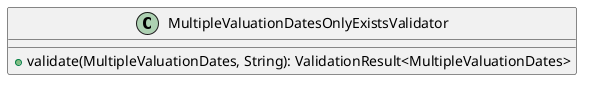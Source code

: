 @startuml

    class MultipleValuationDatesOnlyExistsValidator [[MultipleValuationDatesOnlyExistsValidator.html]] {
        +validate(MultipleValuationDates, String): ValidationResult<MultipleValuationDates>
    }

@enduml
